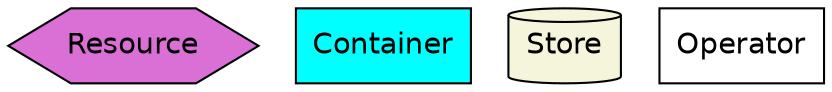 digraph {
  graph [fontname="helvetica" fontsize=16]
  node [fontname="helvetica" fontsize=14 style=filled]
  edge [fontname="helvetica" fontsize=12]

  Resource [shape=hexagon fillcolor=orchid]
  Container [shape=box fillcolor=cyan]
  Store [shape=cylinder fillcolor=beige]
  Operator [shape=box fillcolor=none]
}
